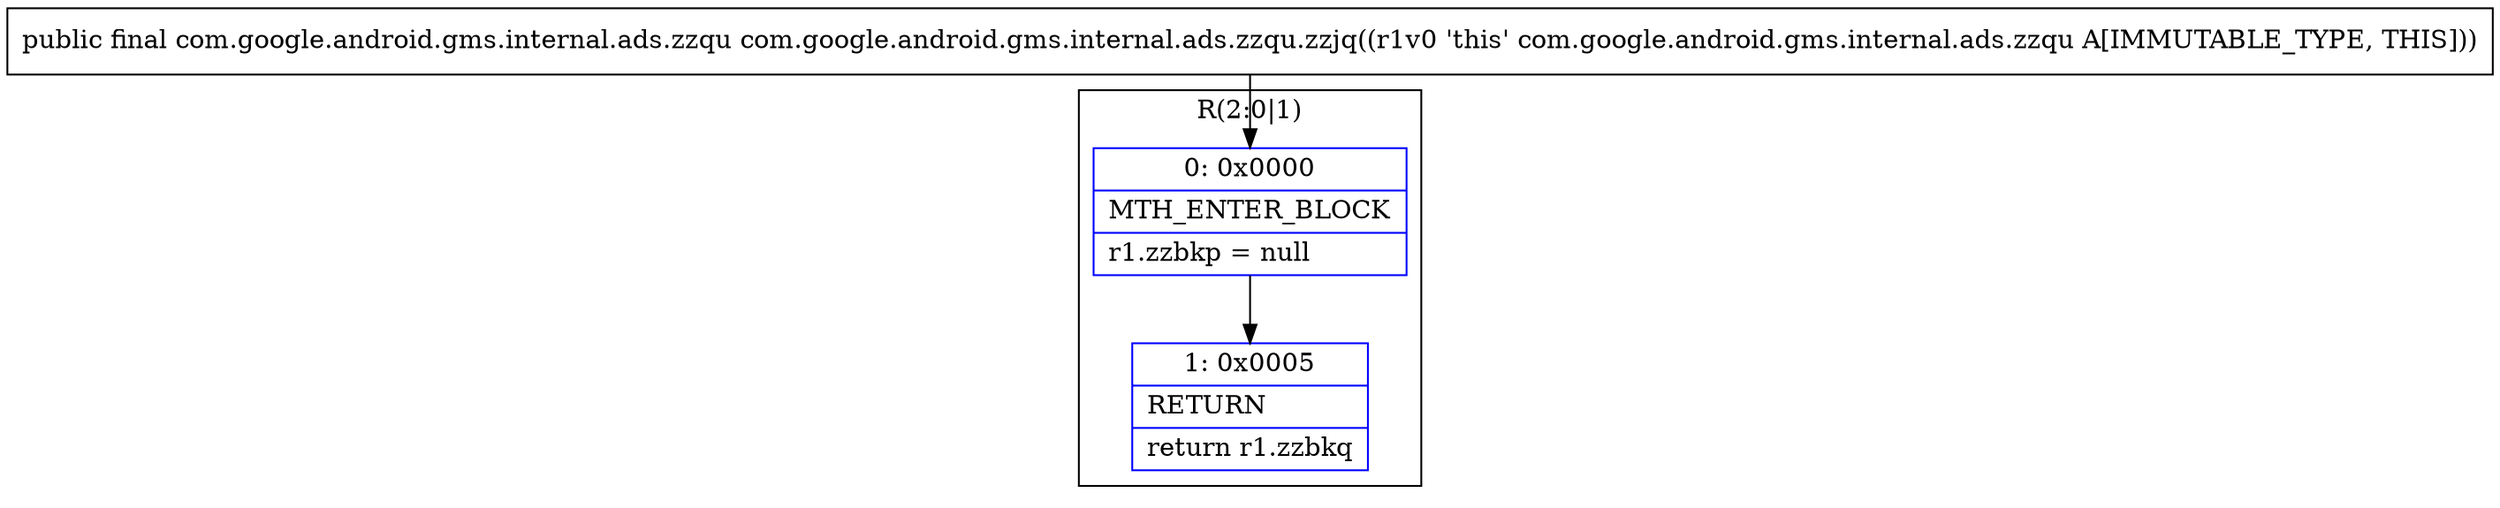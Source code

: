 digraph "CFG forcom.google.android.gms.internal.ads.zzqu.zzjq()Lcom\/google\/android\/gms\/internal\/ads\/zzqu;" {
subgraph cluster_Region_1248539542 {
label = "R(2:0|1)";
node [shape=record,color=blue];
Node_0 [shape=record,label="{0\:\ 0x0000|MTH_ENTER_BLOCK\l|r1.zzbkp = null\l}"];
Node_1 [shape=record,label="{1\:\ 0x0005|RETURN\l|return r1.zzbkq\l}"];
}
MethodNode[shape=record,label="{public final com.google.android.gms.internal.ads.zzqu com.google.android.gms.internal.ads.zzqu.zzjq((r1v0 'this' com.google.android.gms.internal.ads.zzqu A[IMMUTABLE_TYPE, THIS])) }"];
MethodNode -> Node_0;
Node_0 -> Node_1;
}

